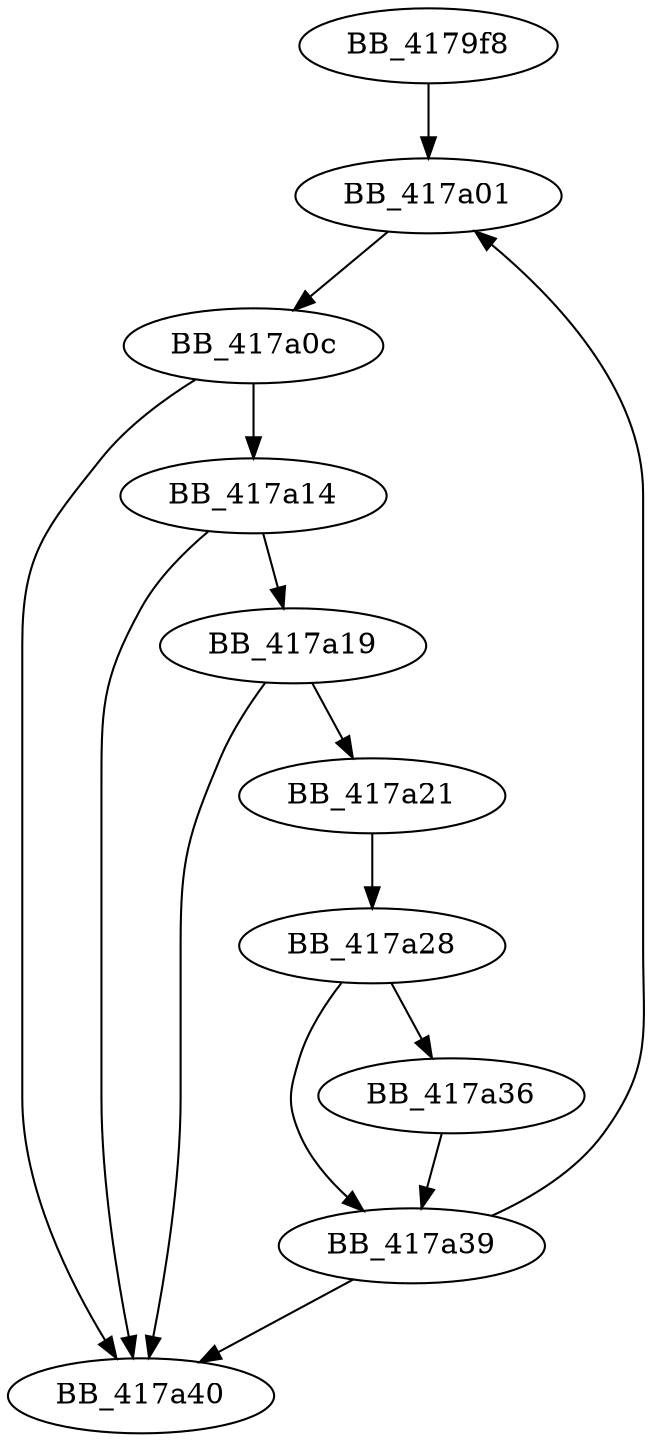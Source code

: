 DiGraph __realloc_crt{
BB_4179f8->BB_417a01
BB_417a01->BB_417a0c
BB_417a0c->BB_417a14
BB_417a0c->BB_417a40
BB_417a14->BB_417a19
BB_417a14->BB_417a40
BB_417a19->BB_417a21
BB_417a19->BB_417a40
BB_417a21->BB_417a28
BB_417a28->BB_417a36
BB_417a28->BB_417a39
BB_417a36->BB_417a39
BB_417a39->BB_417a01
BB_417a39->BB_417a40
}
